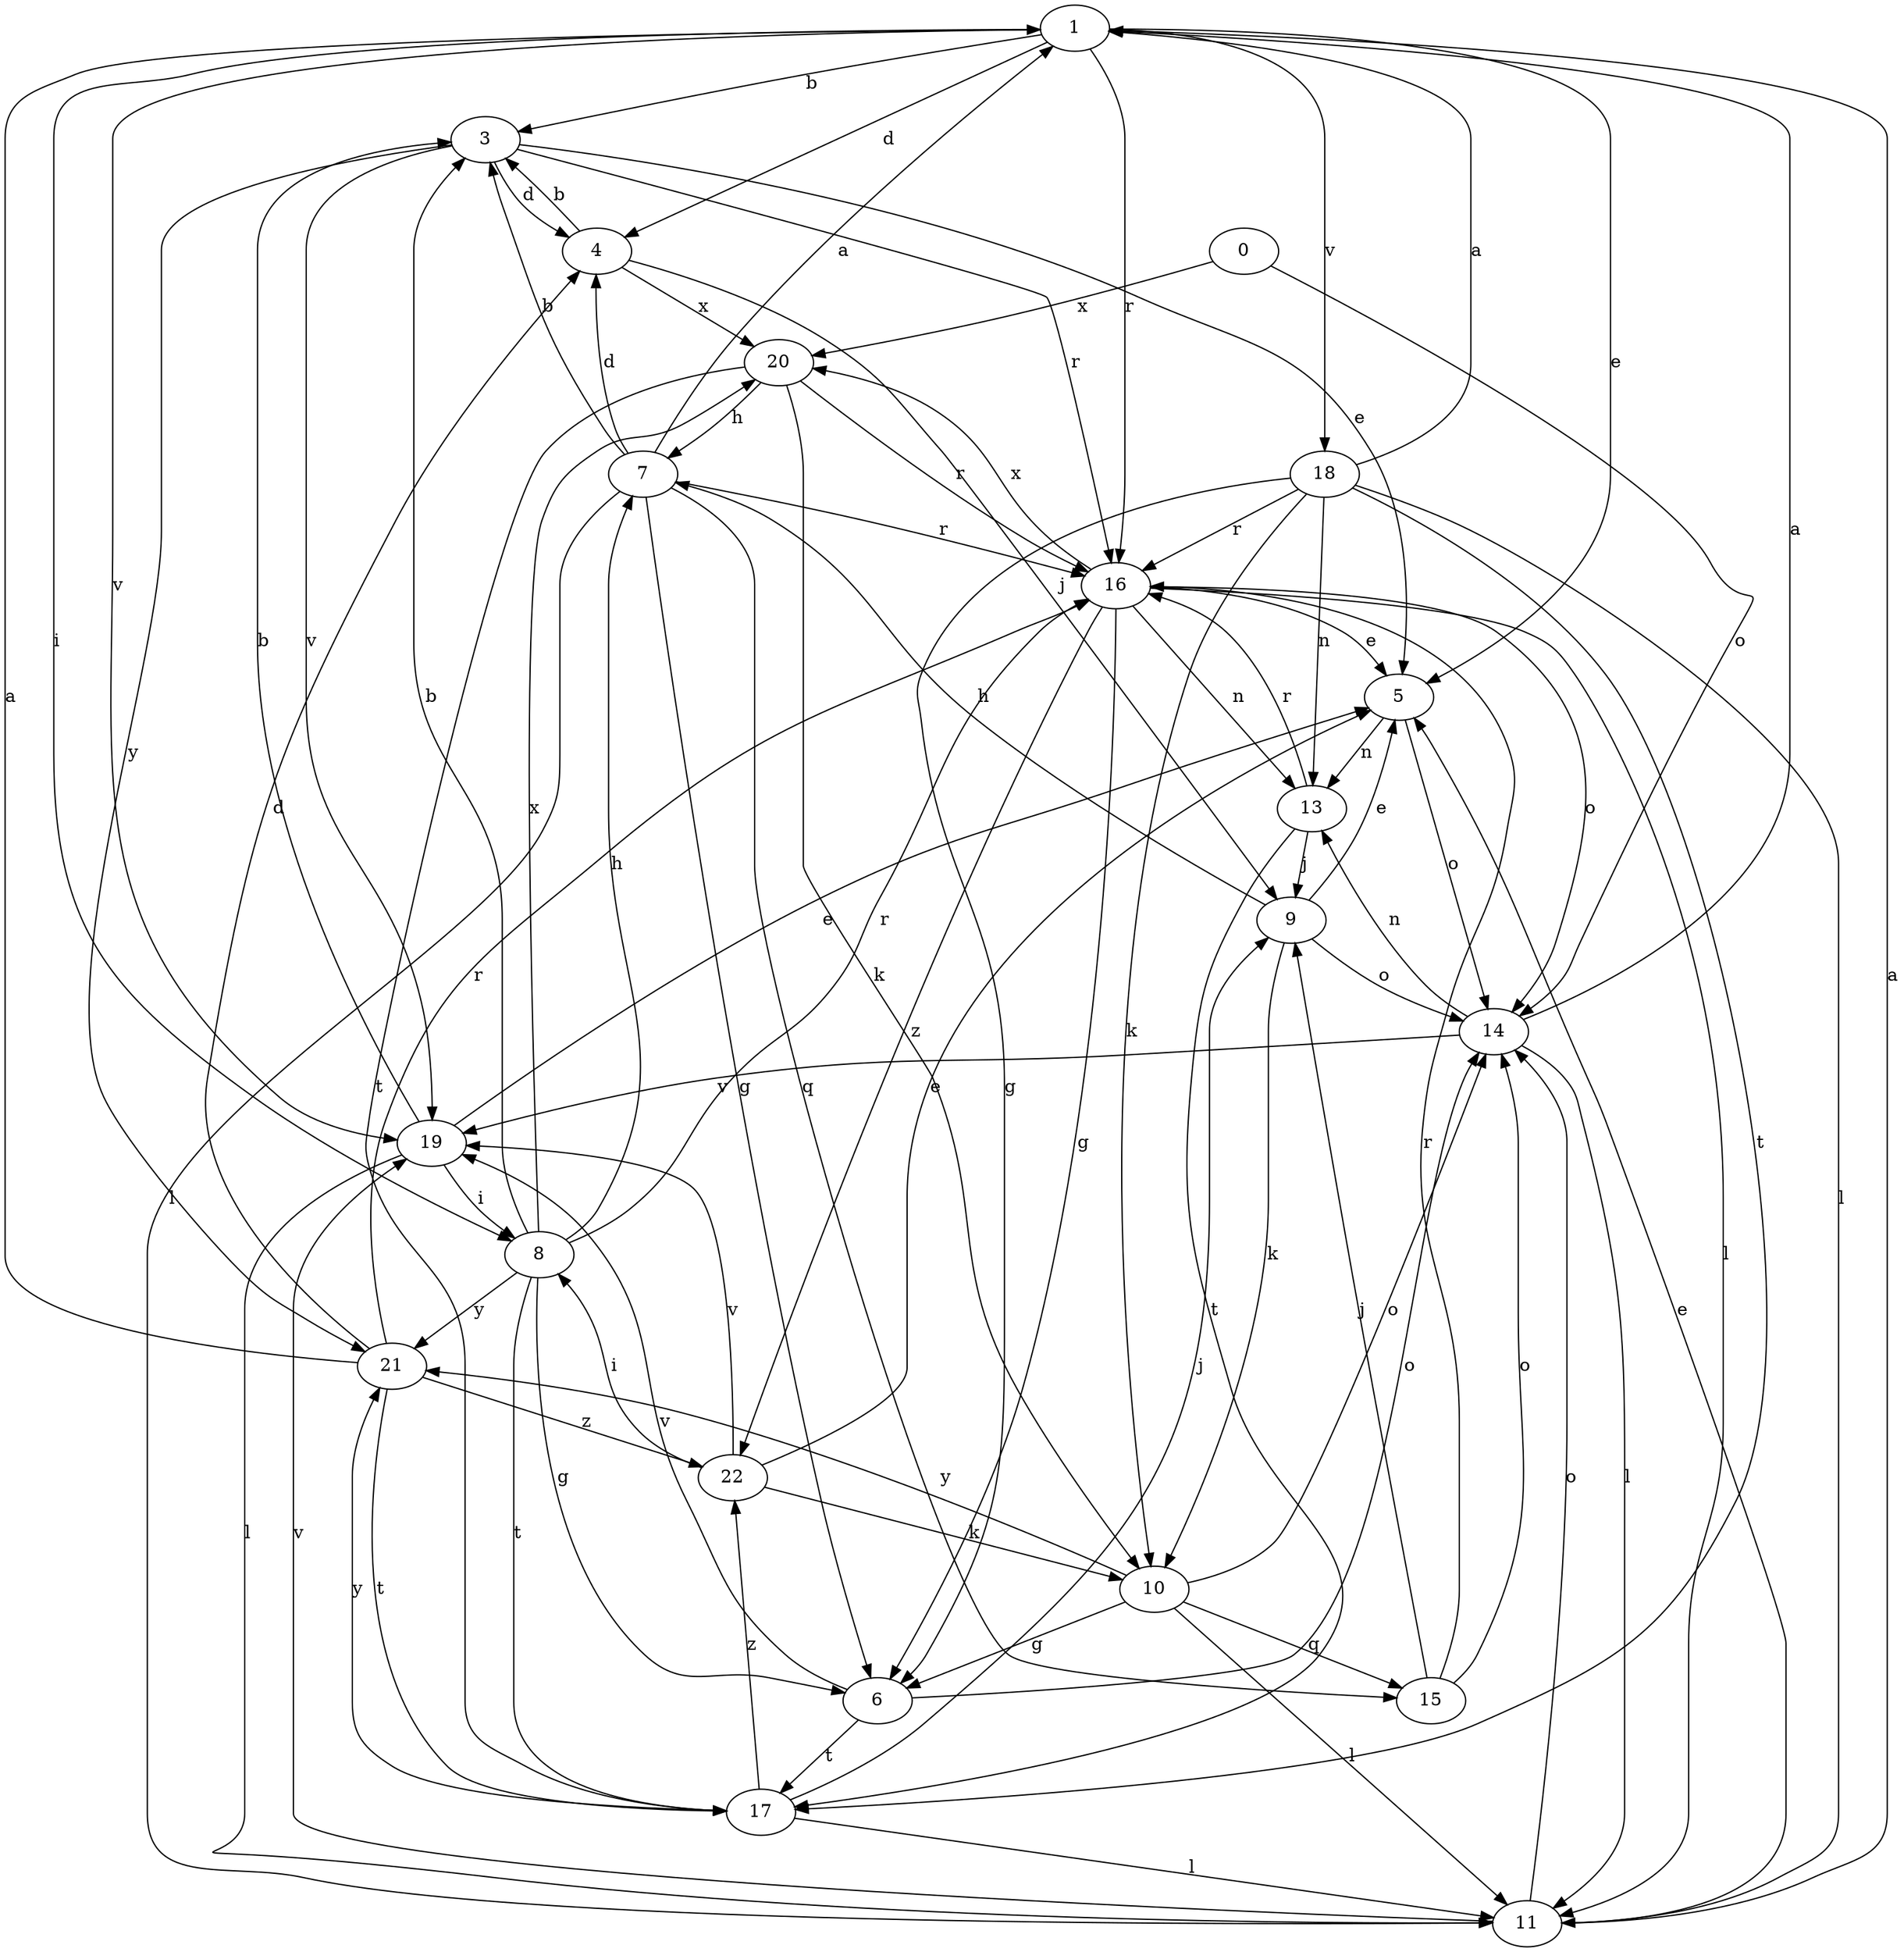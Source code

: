 strict digraph  {
1;
3;
4;
5;
6;
7;
8;
0;
9;
10;
11;
13;
14;
15;
16;
17;
18;
19;
20;
21;
22;
1 -> 3  [label=b];
1 -> 4  [label=d];
1 -> 5  [label=e];
1 -> 8  [label=i];
1 -> 16  [label=r];
1 -> 18  [label=v];
1 -> 19  [label=v];
3 -> 4  [label=d];
3 -> 5  [label=e];
3 -> 16  [label=r];
3 -> 19  [label=v];
3 -> 21  [label=y];
4 -> 3  [label=b];
4 -> 9  [label=j];
4 -> 20  [label=x];
5 -> 13  [label=n];
5 -> 14  [label=o];
6 -> 14  [label=o];
6 -> 17  [label=t];
6 -> 19  [label=v];
7 -> 1  [label=a];
7 -> 3  [label=b];
7 -> 4  [label=d];
7 -> 6  [label=g];
7 -> 11  [label=l];
7 -> 15  [label=q];
7 -> 16  [label=r];
8 -> 3  [label=b];
8 -> 6  [label=g];
8 -> 7  [label=h];
8 -> 16  [label=r];
8 -> 17  [label=t];
8 -> 20  [label=x];
8 -> 21  [label=y];
0 -> 14  [label=o];
0 -> 20  [label=x];
9 -> 5  [label=e];
9 -> 7  [label=h];
9 -> 10  [label=k];
9 -> 14  [label=o];
10 -> 6  [label=g];
10 -> 11  [label=l];
10 -> 14  [label=o];
10 -> 15  [label=q];
10 -> 21  [label=y];
11 -> 1  [label=a];
11 -> 5  [label=e];
11 -> 14  [label=o];
11 -> 19  [label=v];
13 -> 9  [label=j];
13 -> 16  [label=r];
13 -> 17  [label=t];
14 -> 1  [label=a];
14 -> 11  [label=l];
14 -> 13  [label=n];
14 -> 19  [label=v];
15 -> 9  [label=j];
15 -> 14  [label=o];
15 -> 16  [label=r];
16 -> 5  [label=e];
16 -> 6  [label=g];
16 -> 11  [label=l];
16 -> 13  [label=n];
16 -> 14  [label=o];
16 -> 20  [label=x];
16 -> 22  [label=z];
17 -> 9  [label=j];
17 -> 11  [label=l];
17 -> 21  [label=y];
17 -> 22  [label=z];
18 -> 1  [label=a];
18 -> 6  [label=g];
18 -> 10  [label=k];
18 -> 11  [label=l];
18 -> 13  [label=n];
18 -> 16  [label=r];
18 -> 17  [label=t];
19 -> 3  [label=b];
19 -> 5  [label=e];
19 -> 8  [label=i];
19 -> 11  [label=l];
20 -> 7  [label=h];
20 -> 10  [label=k];
20 -> 16  [label=r];
20 -> 17  [label=t];
21 -> 1  [label=a];
21 -> 4  [label=d];
21 -> 16  [label=r];
21 -> 17  [label=t];
21 -> 22  [label=z];
22 -> 5  [label=e];
22 -> 8  [label=i];
22 -> 10  [label=k];
22 -> 19  [label=v];
}
